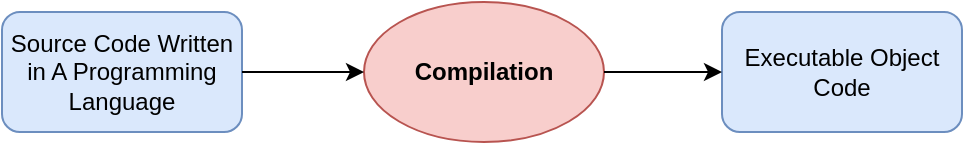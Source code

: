 <mxfile version="26.0.9">
  <diagram name="Page-1" id="DtiIyWIkXFdzWpSX5jv2">
    <mxGraphModel dx="339" dy="219" grid="1" gridSize="10" guides="1" tooltips="1" connect="1" arrows="1" fold="1" page="1" pageScale="1" pageWidth="570" pageHeight="940" math="0" shadow="0">
      <root>
        <mxCell id="0" />
        <mxCell id="1" parent="0" />
        <mxCell id="M-niUOr65iQJjpwsuoV--1" value="Source Code Written in A Programming Language" style="rounded=1;whiteSpace=wrap;html=1;fillColor=#dae8fc;strokeColor=#6c8ebf;" vertex="1" parent="1">
          <mxGeometry x="100" y="220" width="120" height="60" as="geometry" />
        </mxCell>
        <mxCell id="M-niUOr65iQJjpwsuoV--2" value="&lt;b&gt;Compilation&lt;/b&gt;" style="ellipse;whiteSpace=wrap;html=1;fillColor=#f8cecc;strokeColor=#b85450;" vertex="1" parent="1">
          <mxGeometry x="281" y="215" width="120" height="70" as="geometry" />
        </mxCell>
        <mxCell id="M-niUOr65iQJjpwsuoV--3" value="Executable Object Code" style="rounded=1;whiteSpace=wrap;html=1;fillColor=#dae8fc;strokeColor=#6c8ebf;" vertex="1" parent="1">
          <mxGeometry x="460" y="220" width="120" height="60" as="geometry" />
        </mxCell>
        <mxCell id="M-niUOr65iQJjpwsuoV--4" value="" style="endArrow=classic;html=1;rounded=0;endFill=1;exitX=1;exitY=0.5;exitDx=0;exitDy=0;entryX=0;entryY=0.5;entryDx=0;entryDy=0;" edge="1" parent="1" source="M-niUOr65iQJjpwsuoV--1" target="M-niUOr65iQJjpwsuoV--2">
          <mxGeometry width="50" height="50" relative="1" as="geometry">
            <mxPoint x="220" y="300" as="sourcePoint" />
            <mxPoint x="270" y="250" as="targetPoint" />
          </mxGeometry>
        </mxCell>
        <mxCell id="M-niUOr65iQJjpwsuoV--5" value="" style="endArrow=classic;html=1;rounded=0;endFill=1;entryX=0;entryY=0.5;entryDx=0;entryDy=0;exitX=1;exitY=0.5;exitDx=0;exitDy=0;" edge="1" parent="1" source="M-niUOr65iQJjpwsuoV--2" target="M-niUOr65iQJjpwsuoV--3">
          <mxGeometry width="50" height="50" relative="1" as="geometry">
            <mxPoint x="340" y="300" as="sourcePoint" />
            <mxPoint x="390" y="250" as="targetPoint" />
          </mxGeometry>
        </mxCell>
      </root>
    </mxGraphModel>
  </diagram>
</mxfile>
